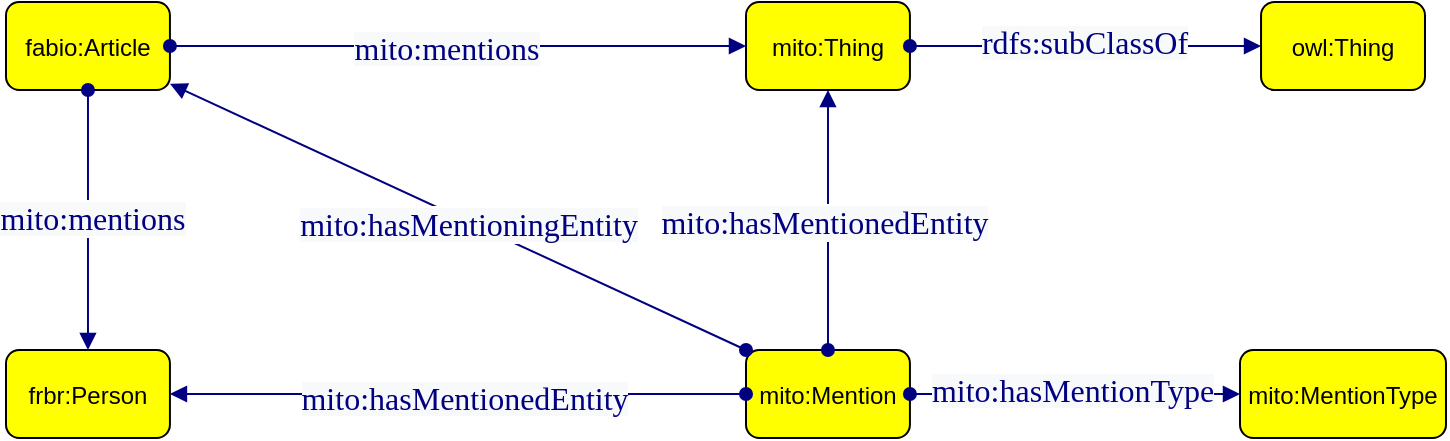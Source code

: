 <?xml version="1.0" encoding="UTF-8"?>
<mxfile version="24.2.5">
  <diagram name="Pagina-1" id="c4b-9YuUd3DGN8zyhhUF">
    <mxGraphModel dx="880" dy="468" grid="1" gridSize="10" guides="1" tooltips="1" connect="1" arrows="1" fold="1" page="1" pageScale="1" pageWidth="827" pageHeight="1169" math="0" shadow="0">
      <root>
        <mxCell id="0" />
        <mxCell id="1" parent="0" />
        <mxCell id="egfajOW1IjGBD9Z9OBia-1" value="frbr:Person" style="graphMlID=n4;shape=rect;rounded=1;arcsize=30;fillColor=#ffff00;strokeColor=#000000;strokeWidth=1.0" parent="1" vertex="1">
          <mxGeometry x="210" y="254" width="81.968" height="44" as="geometry" />
        </mxCell>
        <mxCell id="egfajOW1IjGBD9Z9OBia-2" value="mito:Mention" style="graphMlID=n4;shape=rect;rounded=1;arcsize=30;fillColor=#ffff00;strokeColor=#000000;strokeWidth=1.0" parent="1" vertex="1">
          <mxGeometry x="580" y="254" width="81.968" height="44" as="geometry" />
        </mxCell>
        <mxCell id="egfajOW1IjGBD9Z9OBia-3" value="mito:Thing" style="graphMlID=n4;shape=rect;rounded=1;arcsize=30;fillColor=#ffff00;strokeColor=#000000;strokeWidth=1.0" parent="1" vertex="1">
          <mxGeometry x="580" y="80" width="81.968" height="44" as="geometry" />
        </mxCell>
        <mxCell id="egfajOW1IjGBD9Z9OBia-4" value="fabio:Article" style="graphMlID=n4;shape=rect;rounded=1;arcsize=30;fillColor=#ffff00;strokeColor=#000000;strokeWidth=1.0" parent="1" vertex="1">
          <mxGeometry x="210" y="80" width="81.968" height="44" as="geometry" />
        </mxCell>
        <mxCell id="egfajOW1IjGBD9Z9OBia-5" value="" style="graphMlID=e0;rounded=0;endArrow=block;strokeColor=#000080;strokeWidth=1.0;startArrow=oval;startFill=1;endFill=1;exitX=0;exitY=0;exitDx=0;exitDy=0;" parent="1" source="egfajOW1IjGBD9Z9OBia-2" target="egfajOW1IjGBD9Z9OBia-4" edge="1">
          <mxGeometry relative="1" as="geometry">
            <mxPoint x="379.998" y="350" as="sourcePoint" />
            <mxPoint x="608.03" y="350" as="targetPoint" />
          </mxGeometry>
        </mxCell>
        <mxCell id="egfajOW1IjGBD9Z9OBia-6" value="&lt;span style=&quot;color: rgb(0 , 0 , 128) ; font-family: &amp;quot;dialog&amp;quot; ; font-size: 16px ; background-color: rgb(248 , 249 , 250)&quot;&gt;mito:hasMentioningEntity&lt;/span&gt;" style="text;html=1;align=center;verticalAlign=middle;resizable=0;points=[];labelBackgroundColor=#ffffff;" parent="egfajOW1IjGBD9Z9OBia-5" vertex="1" connectable="0">
          <mxGeometry x="-0.017" y="2" relative="1" as="geometry">
            <mxPoint x="3" as="offset" />
          </mxGeometry>
        </mxCell>
        <mxCell id="egfajOW1IjGBD9Z9OBia-7" value="" style="graphMlID=e0;rounded=0;endArrow=block;strokeColor=#000080;strokeWidth=1.0;startArrow=oval;startFill=1;endFill=1;entryX=0.5;entryY=1;entryDx=0;entryDy=0;exitX=0.5;exitY=0;exitDx=0;exitDy=0;" parent="1" source="egfajOW1IjGBD9Z9OBia-2" target="egfajOW1IjGBD9Z9OBia-3" edge="1">
          <mxGeometry relative="1" as="geometry">
            <mxPoint x="310" y="230.082" as="sourcePoint" />
            <mxPoint x="461" y="230" as="targetPoint" />
          </mxGeometry>
        </mxCell>
        <mxCell id="egfajOW1IjGBD9Z9OBia-8" value="&lt;font face=&quot;dialog&quot; color=&quot;#000080&quot;&gt;&lt;span style=&quot;font-size: 16px; background-color: rgb(248, 249, 250);&quot;&gt;mito:hasMentionedEntity&lt;/span&gt;&lt;/font&gt;" style="text;html=1;align=center;verticalAlign=middle;resizable=0;points=[];labelBackgroundColor=#ffffff;" parent="egfajOW1IjGBD9Z9OBia-7" vertex="1" connectable="0">
          <mxGeometry x="-0.017" y="2" relative="1" as="geometry">
            <mxPoint as="offset" />
          </mxGeometry>
        </mxCell>
        <mxCell id="egfajOW1IjGBD9Z9OBia-12" value="" style="graphMlID=e0;rounded=0;endArrow=block;strokeColor=#000080;strokeWidth=1.0;startArrow=oval;startFill=1;endFill=1;exitX=1;exitY=0.5;exitDx=0;exitDy=0;" parent="1" source="egfajOW1IjGBD9Z9OBia-4" target="egfajOW1IjGBD9Z9OBia-3" edge="1">
          <mxGeometry relative="1" as="geometry">
            <mxPoint x="351.968" y="101.5" as="sourcePoint" />
            <mxPoint x="580" y="101.5" as="targetPoint" />
          </mxGeometry>
        </mxCell>
        <mxCell id="egfajOW1IjGBD9Z9OBia-13" value="&lt;span style=&quot;color: rgb(0 , 0 , 128) ; font-family: &amp;quot;dialog&amp;quot; ; font-size: 16px ; background-color: rgb(248 , 249 , 250)&quot;&gt;mito:mentions&lt;/span&gt;" style="text;html=1;align=center;verticalAlign=middle;resizable=0;points=[];labelBackgroundColor=#ffffff;" parent="egfajOW1IjGBD9Z9OBia-12" vertex="1" connectable="0">
          <mxGeometry x="-0.017" y="2" relative="1" as="geometry">
            <mxPoint x="-4" y="3" as="offset" />
          </mxGeometry>
        </mxCell>
        <mxCell id="egfajOW1IjGBD9Z9OBia-14" value="" style="graphMlID=e0;rounded=0;endArrow=block;strokeColor=#000080;strokeWidth=1.0;startArrow=oval;startFill=1;endFill=1;exitX=0.5;exitY=1;exitDx=0;exitDy=0;entryX=0.5;entryY=0;entryDx=0;entryDy=0;" parent="1" source="egfajOW1IjGBD9Z9OBia-4" target="egfajOW1IjGBD9Z9OBia-1" edge="1">
          <mxGeometry relative="1" as="geometry">
            <mxPoint x="362" y="220" as="sourcePoint" />
            <mxPoint x="310" y="380" as="targetPoint" />
            <Array as="points" />
          </mxGeometry>
        </mxCell>
        <mxCell id="egfajOW1IjGBD9Z9OBia-15" value="&lt;span style=&quot;color: rgb(0 , 0 , 128) ; font-family: &amp;quot;dialog&amp;quot; ; font-size: 16px ; background-color: rgb(248 , 249 , 250)&quot;&gt;mito:mentions&lt;/span&gt;" style="text;html=1;align=center;verticalAlign=middle;resizable=0;points=[];labelBackgroundColor=#ffffff;" parent="egfajOW1IjGBD9Z9OBia-14" vertex="1" connectable="0">
          <mxGeometry x="-0.017" y="2" relative="1" as="geometry">
            <mxPoint as="offset" />
          </mxGeometry>
        </mxCell>
        <mxCell id="egfajOW1IjGBD9Z9OBia-18" value="" style="graphMlID=e0;rounded=0;endArrow=block;strokeColor=#000080;strokeWidth=1.0;startArrow=oval;startFill=1;endFill=1;entryX=1;entryY=0.5;entryDx=0;entryDy=0;exitX=0;exitY=0.5;exitDx=0;exitDy=0;" parent="1" source="egfajOW1IjGBD9Z9OBia-2" target="egfajOW1IjGBD9Z9OBia-1" edge="1">
          <mxGeometry relative="1" as="geometry">
            <mxPoint x="631" y="220" as="sourcePoint" />
            <mxPoint x="631" y="134" as="targetPoint" />
          </mxGeometry>
        </mxCell>
        <mxCell id="egfajOW1IjGBD9Z9OBia-19" value="&lt;span style=&quot;color: rgb(0, 0, 128); font-family: dialog; font-size: 16px; background-color: rgb(248, 249, 250);&quot;&gt;mito:hasMentionedEntity&lt;/span&gt;" style="text;html=1;align=center;verticalAlign=middle;resizable=0;points=[];labelBackgroundColor=#ffffff;" parent="egfajOW1IjGBD9Z9OBia-18" vertex="1" connectable="0">
          <mxGeometry x="-0.017" y="2" relative="1" as="geometry">
            <mxPoint as="offset" />
          </mxGeometry>
        </mxCell>
        <mxCell id="5h4EmIDhT0BY04H3T0ZZ-1" value="" style="graphMlID=e0;rounded=0;endArrow=block;strokeColor=#000080;strokeWidth=1.0;startArrow=oval;startFill=1;endFill=1;exitX=1;exitY=0.5;exitDx=0;exitDy=0;entryX=0;entryY=0.5;entryDx=0;entryDy=0;" parent="1" source="egfajOW1IjGBD9Z9OBia-3" target="5h4EmIDhT0BY04H3T0ZZ-4" edge="1">
          <mxGeometry relative="1" as="geometry">
            <mxPoint x="930" y="100" as="sourcePoint" />
            <mxPoint x="840" y="102" as="targetPoint" />
          </mxGeometry>
        </mxCell>
        <mxCell id="5h4EmIDhT0BY04H3T0ZZ-2" value="&lt;span style=&quot;color: rgb(0 , 0 , 128) ; font-family: &amp;quot;dialog&amp;quot; ; font-size: 16px ; background-color: rgb(248 , 249 , 250)&quot;&gt;rdfs:subClassOf&lt;/span&gt;" style="text;html=1;align=center;verticalAlign=middle;resizable=0;points=[];labelBackgroundColor=#ffffff;" parent="5h4EmIDhT0BY04H3T0ZZ-1" vertex="1" connectable="0">
          <mxGeometry x="-0.017" y="2" relative="1" as="geometry">
            <mxPoint as="offset" />
          </mxGeometry>
        </mxCell>
        <mxCell id="5h4EmIDhT0BY04H3T0ZZ-4" value="owl:Thing" style="graphMlID=n4;shape=rect;rounded=1;arcsize=30;fillColor=#ffff00;strokeColor=#000000;strokeWidth=1.0" parent="1" vertex="1">
          <mxGeometry x="837.52" y="80" width="81.968" height="44" as="geometry" />
        </mxCell>
        <mxCell id="a3BXeQbyxijJIspZTfV1-2" value="" style="graphMlID=e0;rounded=0;endArrow=block;strokeColor=#000080;strokeWidth=1.0;startArrow=oval;startFill=1;endFill=1;exitX=1;exitY=0.5;exitDx=0;exitDy=0;entryX=0;entryY=0.5;entryDx=0;entryDy=0;" parent="1" source="egfajOW1IjGBD9Z9OBia-2" target="a3BXeQbyxijJIspZTfV1-4" edge="1">
          <mxGeometry relative="1" as="geometry">
            <mxPoint x="380" y="250.082" as="sourcePoint" />
            <mxPoint x="621" y="340" as="targetPoint" />
          </mxGeometry>
        </mxCell>
        <mxCell id="a3BXeQbyxijJIspZTfV1-3" value="&lt;span style=&quot;color: rgb(0 , 0 , 128) ; font-family: &amp;quot;dialog&amp;quot; ; font-size: 16px ; background-color: rgb(248 , 249 , 250)&quot;&gt;mito:hasMentionType&lt;/span&gt;" style="text;html=1;align=center;verticalAlign=middle;resizable=0;points=[];labelBackgroundColor=#ffffff;" parent="a3BXeQbyxijJIspZTfV1-2" vertex="1" connectable="0">
          <mxGeometry x="-0.017" y="2" relative="1" as="geometry">
            <mxPoint as="offset" />
          </mxGeometry>
        </mxCell>
        <mxCell id="a3BXeQbyxijJIspZTfV1-4" value="mito:MentionType" style="graphMlID=n4;shape=rect;rounded=1;arcsize=30;fillColor=#ffff00;strokeColor=#000000;strokeWidth=1.0" parent="1" vertex="1">
          <mxGeometry x="827" y="254" width="103" height="44" as="geometry" />
        </mxCell>
      </root>
    </mxGraphModel>
  </diagram>
</mxfile>
